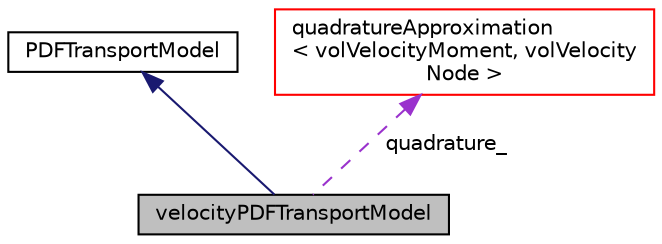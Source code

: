 digraph "velocityPDFTransportModel"
{
  bgcolor="transparent";
  edge [fontname="Helvetica",fontsize="10",labelfontname="Helvetica",labelfontsize="10"];
  node [fontname="Helvetica",fontsize="10",shape=record];
  Node4 [label="velocityPDFTransportModel",height=0.2,width=0.4,color="black", fillcolor="grey75", style="filled", fontcolor="black"];
  Node5 -> Node4 [dir="back",color="midnightblue",fontsize="10",style="solid",fontname="Helvetica"];
  Node5 [label="PDFTransportModel",height=0.2,width=0.4,color="black",URL="$a02056.html",tooltip="Abstract class for the run-time selection of the PDF transport model. "];
  Node6 -> Node4 [dir="back",color="darkorchid3",fontsize="10",style="dashed",label=" quadrature_" ,fontname="Helvetica"];
  Node6 [label="quadratureApproximation\l\< volVelocityMoment, volVelocity\lNode \>",height=0.2,width=0.4,color="red",URL="$a02236.html"];
}
